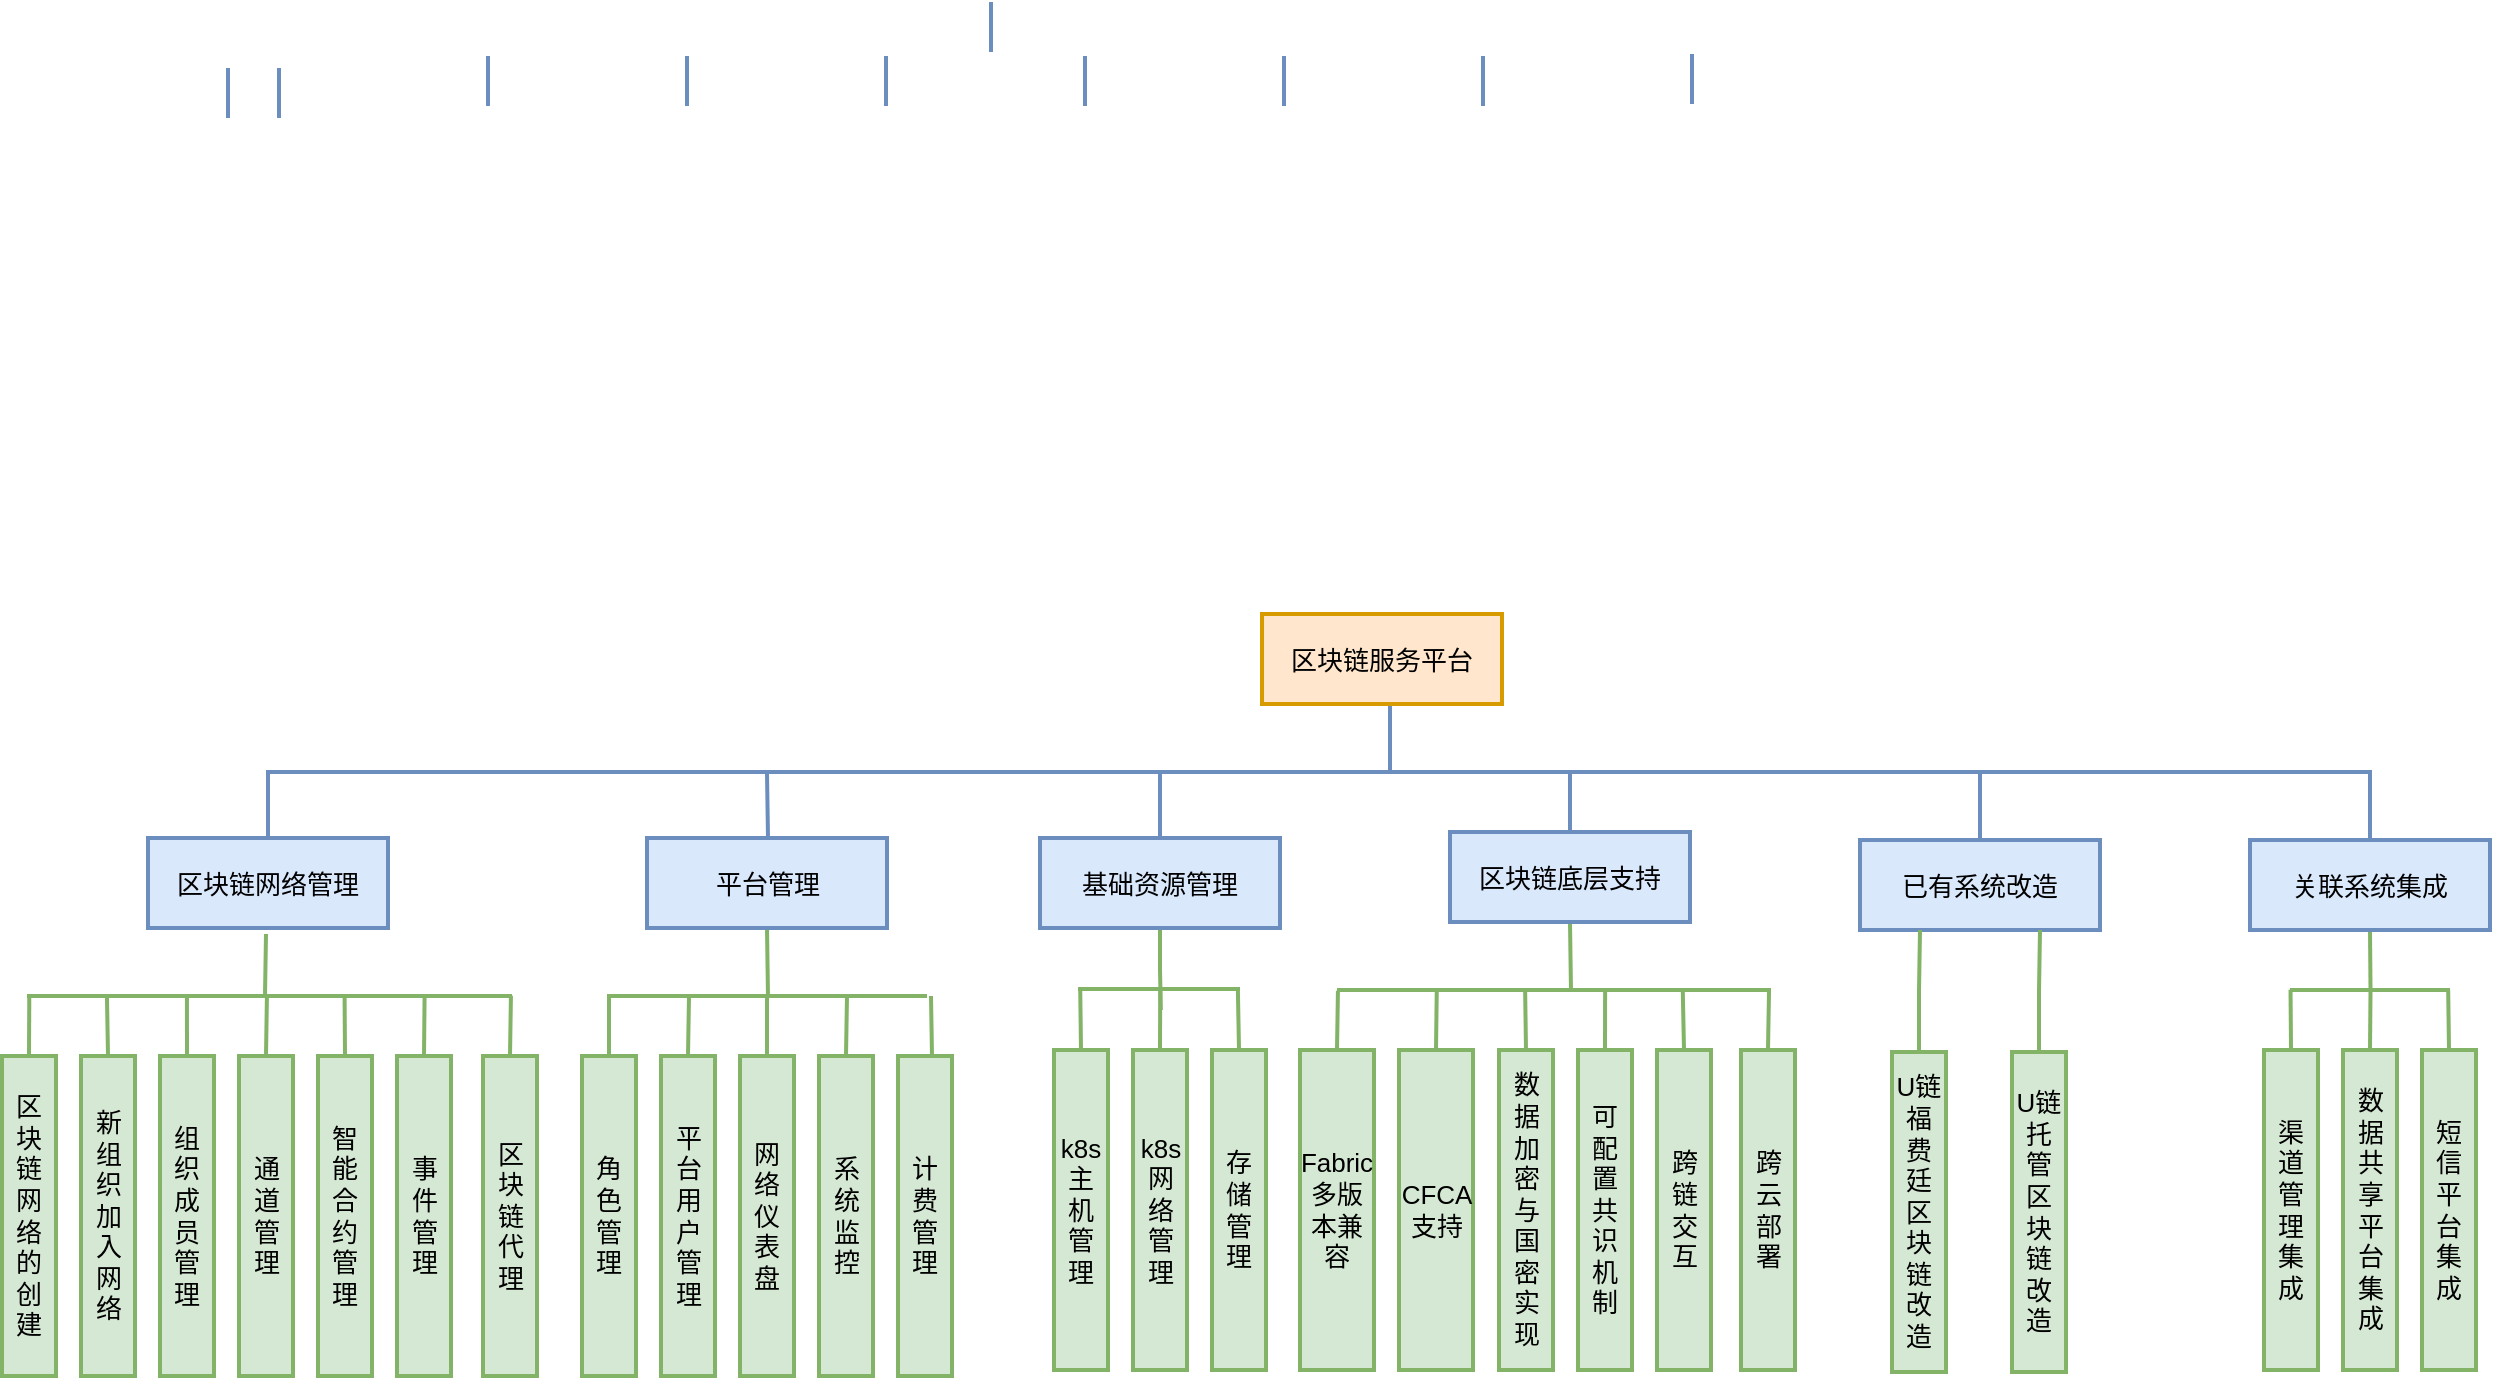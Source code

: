 <mxfile version="12.2.6" type="github" pages="1">
  <diagram id="6IozIT32LXbuVwREie7d" name="Page-1">
    <mxGraphModel dx="932" dy="569" grid="1" gridSize="10" guides="1" tooltips="1" connect="1" arrows="1" fold="1" page="1" pageScale="1" pageWidth="3300" pageHeight="4681" math="0" shadow="0">
      <root>
        <mxCell id="0"/>
        <mxCell id="1" parent="0"/>
        <mxCell id="wY5ASRHFbbLCHAGwUMeS-66" style="edgeStyle=orthogonalEdgeStyle;rounded=0;orthogonalLoop=1;jettySize=auto;html=1;exitX=0.5;exitY=1;exitDx=0;exitDy=0;endArrow=none;endFill=0;strokeWidth=2;fontSize=13;fillColor=#dae8fc;strokeColor=#6c8ebf;" edge="1" parent="1">
          <mxGeometry relative="1" as="geometry">
            <mxPoint x="704" y="440" as="targetPoint"/>
            <mxPoint x="704" y="406" as="sourcePoint"/>
          </mxGeometry>
        </mxCell>
        <mxCell id="jnVJirCMvpuZ7hxpCEFe-1" value="区块链服务平台" style="rounded=0;whiteSpace=wrap;html=1;strokeWidth=2;fillColor=#ffe6cc;strokeColor=#d79b00;fontSize=13;" parent="1" vertex="1">
          <mxGeometry x="640" y="361" width="120" height="45" as="geometry"/>
        </mxCell>
        <mxCell id="jnVJirCMvpuZ7hxpCEFe-11" value="" style="endArrow=none;html=1;strokeWidth=2;fontSize=13;fillColor=#dae8fc;strokeColor=#6c8ebf;" parent="1" edge="1">
          <mxGeometry width="50" height="50" relative="1" as="geometry">
            <mxPoint x="504.5" y="80" as="sourcePoint"/>
            <mxPoint x="504.5" y="55" as="targetPoint"/>
          </mxGeometry>
        </mxCell>
        <mxCell id="jnVJirCMvpuZ7hxpCEFe-12" value="" style="endArrow=none;html=1;strokeWidth=2;fontSize=13;fillColor=#dae8fc;strokeColor=#6c8ebf;" parent="1" edge="1">
          <mxGeometry width="50" height="50" relative="1" as="geometry">
            <mxPoint x="142" y="440" as="sourcePoint"/>
            <mxPoint x="1195" y="440" as="targetPoint"/>
          </mxGeometry>
        </mxCell>
        <mxCell id="jnVJirCMvpuZ7hxpCEFe-15" value="" style="endArrow=none;html=1;strokeWidth=2;fontSize=13;fillColor=#dae8fc;strokeColor=#6c8ebf;" parent="1" edge="1">
          <mxGeometry width="50" height="50" relative="1" as="geometry">
            <mxPoint x="123" y="113" as="sourcePoint"/>
            <mxPoint x="123" y="88" as="targetPoint"/>
          </mxGeometry>
        </mxCell>
        <mxCell id="jnVJirCMvpuZ7hxpCEFe-16" value="" style="endArrow=none;html=1;strokeWidth=2;fontSize=13;fillColor=#dae8fc;strokeColor=#6c8ebf;" parent="1" edge="1">
          <mxGeometry width="50" height="50" relative="1" as="geometry">
            <mxPoint x="855" y="106" as="sourcePoint"/>
            <mxPoint x="855" y="81" as="targetPoint"/>
          </mxGeometry>
        </mxCell>
        <mxCell id="jnVJirCMvpuZ7hxpCEFe-17" value="" style="endArrow=none;html=1;strokeWidth=2;fontSize=13;fillColor=#dae8fc;strokeColor=#6c8ebf;" parent="1" edge="1">
          <mxGeometry width="50" height="50" relative="1" as="geometry">
            <mxPoint x="253" y="107" as="sourcePoint"/>
            <mxPoint x="253" y="82" as="targetPoint"/>
          </mxGeometry>
        </mxCell>
        <mxCell id="jnVJirCMvpuZ7hxpCEFe-18" value="" style="endArrow=none;html=1;strokeWidth=2;fontSize=13;fillColor=#dae8fc;strokeColor=#6c8ebf;" parent="1" edge="1">
          <mxGeometry width="50" height="50" relative="1" as="geometry">
            <mxPoint x="352.5" y="107" as="sourcePoint"/>
            <mxPoint x="352.5" y="82" as="targetPoint"/>
          </mxGeometry>
        </mxCell>
        <mxCell id="jnVJirCMvpuZ7hxpCEFe-19" value="" style="endArrow=none;html=1;strokeWidth=2;fontSize=13;fillColor=#dae8fc;strokeColor=#6c8ebf;" parent="1" edge="1">
          <mxGeometry width="50" height="50" relative="1" as="geometry">
            <mxPoint x="452" y="107" as="sourcePoint"/>
            <mxPoint x="452" y="82" as="targetPoint"/>
          </mxGeometry>
        </mxCell>
        <mxCell id="jnVJirCMvpuZ7hxpCEFe-20" value="" style="endArrow=none;html=1;strokeWidth=2;fontSize=13;fillColor=#dae8fc;strokeColor=#6c8ebf;" parent="1" edge="1">
          <mxGeometry width="50" height="50" relative="1" as="geometry">
            <mxPoint x="551.5" y="107" as="sourcePoint"/>
            <mxPoint x="551.5" y="82" as="targetPoint"/>
          </mxGeometry>
        </mxCell>
        <mxCell id="jnVJirCMvpuZ7hxpCEFe-21" value="" style="endArrow=none;html=1;strokeWidth=2;fontSize=13;fillColor=#dae8fc;strokeColor=#6c8ebf;" parent="1" edge="1">
          <mxGeometry width="50" height="50" relative="1" as="geometry">
            <mxPoint x="651" y="107" as="sourcePoint"/>
            <mxPoint x="651" y="82" as="targetPoint"/>
          </mxGeometry>
        </mxCell>
        <mxCell id="jnVJirCMvpuZ7hxpCEFe-22" value="" style="endArrow=none;html=1;strokeWidth=2;fontSize=13;fillColor=#dae8fc;strokeColor=#6c8ebf;" parent="1" edge="1">
          <mxGeometry width="50" height="50" relative="1" as="geometry">
            <mxPoint x="750.5" y="107" as="sourcePoint"/>
            <mxPoint x="750.5" y="82" as="targetPoint"/>
          </mxGeometry>
        </mxCell>
        <mxCell id="jnVJirCMvpuZ7hxpCEFe-23" value="" style="endArrow=none;html=1;strokeWidth=2;fontSize=13;fillColor=#dae8fc;strokeColor=#6c8ebf;" parent="1" edge="1">
          <mxGeometry width="50" height="50" relative="1" as="geometry">
            <mxPoint x="148.5" y="113" as="sourcePoint"/>
            <mxPoint x="148.5" y="88" as="targetPoint"/>
          </mxGeometry>
        </mxCell>
        <mxCell id="wY5ASRHFbbLCHAGwUMeS-53" value="" style="group" vertex="1" connectable="0" parent="1">
          <mxGeometry x="939" y="474" width="120" height="266" as="geometry"/>
        </mxCell>
        <mxCell id="jnVJirCMvpuZ7hxpCEFe-9" value="已有系统改造" style="rounded=0;whiteSpace=wrap;html=1;strokeWidth=2;fillColor=#dae8fc;strokeColor=#6c8ebf;fontSize=13;" parent="wY5ASRHFbbLCHAGwUMeS-53" vertex="1">
          <mxGeometry width="120" height="45" as="geometry"/>
        </mxCell>
        <mxCell id="wY5ASRHFbbLCHAGwUMeS-41" style="edgeStyle=orthogonalEdgeStyle;rounded=0;orthogonalLoop=1;jettySize=auto;html=1;exitX=0.5;exitY=0;exitDx=0;exitDy=0;entryX=0.25;entryY=1;entryDx=0;entryDy=0;endArrow=none;endFill=0;strokeWidth=2;fontSize=13;fillColor=#d5e8d4;strokeColor=#82b366;" edge="1" parent="wY5ASRHFbbLCHAGwUMeS-53" source="jnVJirCMvpuZ7hxpCEFe-48" target="jnVJirCMvpuZ7hxpCEFe-9">
          <mxGeometry relative="1" as="geometry"/>
        </mxCell>
        <mxCell id="jnVJirCMvpuZ7hxpCEFe-48" value="U链福费廷区块链改造" style="rounded=0;whiteSpace=wrap;html=1;strokeWidth=2;fontSize=13;fillColor=#d5e8d4;strokeColor=#82b366;" parent="wY5ASRHFbbLCHAGwUMeS-53" vertex="1">
          <mxGeometry x="16" y="106" width="27" height="160" as="geometry"/>
        </mxCell>
        <mxCell id="wY5ASRHFbbLCHAGwUMeS-42" style="edgeStyle=orthogonalEdgeStyle;rounded=0;orthogonalLoop=1;jettySize=auto;html=1;exitX=0.5;exitY=0;exitDx=0;exitDy=0;entryX=0.75;entryY=1;entryDx=0;entryDy=0;endArrow=none;endFill=0;strokeWidth=2;fontSize=13;fillColor=#d5e8d4;strokeColor=#82b366;" edge="1" parent="wY5ASRHFbbLCHAGwUMeS-53" source="jnVJirCMvpuZ7hxpCEFe-51" target="jnVJirCMvpuZ7hxpCEFe-9">
          <mxGeometry relative="1" as="geometry"/>
        </mxCell>
        <mxCell id="jnVJirCMvpuZ7hxpCEFe-51" value="U链托管区块链&lt;br&gt;改造" style="rounded=0;whiteSpace=wrap;html=1;strokeWidth=2;fontSize=13;fillColor=#d5e8d4;strokeColor=#82b366;" parent="wY5ASRHFbbLCHAGwUMeS-53" vertex="1">
          <mxGeometry x="76" y="106" width="27" height="160" as="geometry"/>
        </mxCell>
        <mxCell id="wY5ASRHFbbLCHAGwUMeS-58" style="edgeStyle=orthogonalEdgeStyle;rounded=0;orthogonalLoop=1;jettySize=auto;html=1;exitX=0.5;exitY=0;exitDx=0;exitDy=0;endArrow=none;endFill=0;strokeWidth=2;fontSize=13;fillColor=#dae8fc;strokeColor=#6c8ebf;" edge="1" parent="1" source="jnVJirCMvpuZ7hxpCEFe-4">
          <mxGeometry relative="1" as="geometry">
            <mxPoint x="143" y="440" as="targetPoint"/>
          </mxGeometry>
        </mxCell>
        <mxCell id="jnVJirCMvpuZ7hxpCEFe-4" value="区块链网络管理" style="rounded=0;whiteSpace=wrap;html=1;strokeWidth=2;fillColor=#dae8fc;strokeColor=#6c8ebf;fontSize=13;" parent="1" vertex="1">
          <mxGeometry x="83" y="473" width="120" height="45" as="geometry"/>
        </mxCell>
        <mxCell id="wY5ASRHFbbLCHAGwUMeS-20" style="edgeStyle=orthogonalEdgeStyle;rounded=0;orthogonalLoop=1;jettySize=auto;html=1;exitX=0.5;exitY=0;exitDx=0;exitDy=0;endArrow=none;endFill=0;strokeWidth=2;fontSize=13;fillColor=#d5e8d4;strokeColor=#82b366;" edge="1" parent="1" source="jnVJirCMvpuZ7hxpCEFe-35">
          <mxGeometry relative="1" as="geometry">
            <mxPoint x="221.294" y="551.824" as="targetPoint"/>
          </mxGeometry>
        </mxCell>
        <mxCell id="jnVJirCMvpuZ7hxpCEFe-35" value="事件管理" style="rounded=0;whiteSpace=wrap;html=1;strokeWidth=2;fontSize=13;fillColor=#d5e8d4;strokeColor=#82b366;" parent="1" vertex="1">
          <mxGeometry x="207.5" y="582" width="27" height="160" as="geometry"/>
        </mxCell>
        <mxCell id="wY5ASRHFbbLCHAGwUMeS-19" style="edgeStyle=orthogonalEdgeStyle;rounded=0;orthogonalLoop=1;jettySize=auto;html=1;exitX=0.5;exitY=0;exitDx=0;exitDy=0;endArrow=none;endFill=0;strokeWidth=2;fontSize=13;fillColor=#d5e8d4;strokeColor=#82b366;" edge="1" parent="1" source="jnVJirCMvpuZ7hxpCEFe-36">
          <mxGeometry relative="1" as="geometry">
            <mxPoint x="181.294" y="551.824" as="targetPoint"/>
          </mxGeometry>
        </mxCell>
        <mxCell id="jnVJirCMvpuZ7hxpCEFe-36" value="智能合约管理" style="rounded=0;whiteSpace=wrap;html=1;strokeWidth=2;fontSize=13;fillColor=#d5e8d4;strokeColor=#82b366;" parent="1" vertex="1">
          <mxGeometry x="168" y="582" width="27" height="160" as="geometry"/>
        </mxCell>
        <mxCell id="wY5ASRHFbbLCHAGwUMeS-18" style="edgeStyle=orthogonalEdgeStyle;rounded=0;orthogonalLoop=1;jettySize=auto;html=1;exitX=0.5;exitY=0;exitDx=0;exitDy=0;endArrow=none;endFill=0;strokeWidth=2;fontSize=13;fillColor=#d5e8d4;strokeColor=#82b366;" edge="1" parent="1" source="jnVJirCMvpuZ7hxpCEFe-37">
          <mxGeometry relative="1" as="geometry">
            <mxPoint x="142.471" y="551.824" as="targetPoint"/>
          </mxGeometry>
        </mxCell>
        <mxCell id="jnVJirCMvpuZ7hxpCEFe-37" value="通道管理" style="rounded=0;whiteSpace=wrap;html=1;strokeWidth=2;fontSize=13;fillColor=#d5e8d4;strokeColor=#82b366;" parent="1" vertex="1">
          <mxGeometry x="128.5" y="582" width="27" height="160" as="geometry"/>
        </mxCell>
        <mxCell id="wY5ASRHFbbLCHAGwUMeS-17" style="edgeStyle=orthogonalEdgeStyle;rounded=0;orthogonalLoop=1;jettySize=auto;html=1;exitX=0.5;exitY=0;exitDx=0;exitDy=0;endArrow=none;endFill=0;strokeWidth=2;fontSize=13;fillColor=#d5e8d4;strokeColor=#82b366;" edge="1" parent="1" source="jnVJirCMvpuZ7hxpCEFe-38">
          <mxGeometry relative="1" as="geometry">
            <mxPoint x="102.471" y="551.824" as="targetPoint"/>
          </mxGeometry>
        </mxCell>
        <mxCell id="jnVJirCMvpuZ7hxpCEFe-38" value="组织成员管理" style="rounded=0;whiteSpace=wrap;html=1;strokeWidth=2;fontSize=13;fillColor=#d5e8d4;strokeColor=#82b366;" parent="1" vertex="1">
          <mxGeometry x="89" y="582" width="27" height="160" as="geometry"/>
        </mxCell>
        <mxCell id="wY5ASRHFbbLCHAGwUMeS-16" style="edgeStyle=orthogonalEdgeStyle;rounded=0;orthogonalLoop=1;jettySize=auto;html=1;exitX=0.5;exitY=0;exitDx=0;exitDy=0;endArrow=none;endFill=0;strokeWidth=2;fontSize=13;fillColor=#d5e8d4;strokeColor=#82b366;" edge="1" parent="1" source="jnVJirCMvpuZ7hxpCEFe-39">
          <mxGeometry relative="1" as="geometry">
            <mxPoint x="62.471" y="551.824" as="targetPoint"/>
          </mxGeometry>
        </mxCell>
        <mxCell id="jnVJirCMvpuZ7hxpCEFe-39" value="新组织加入网络" style="rounded=0;whiteSpace=wrap;html=1;strokeWidth=2;fontSize=13;fillColor=#d5e8d4;strokeColor=#82b366;" parent="1" vertex="1">
          <mxGeometry x="49.5" y="582" width="27" height="160" as="geometry"/>
        </mxCell>
        <mxCell id="wY5ASRHFbbLCHAGwUMeS-15" style="edgeStyle=orthogonalEdgeStyle;rounded=0;orthogonalLoop=1;jettySize=auto;html=1;exitX=0.5;exitY=0;exitDx=0;exitDy=0;endArrow=none;endFill=0;strokeWidth=2;fontSize=13;fillColor=#d5e8d4;strokeColor=#82b366;" edge="1" parent="1" source="jnVJirCMvpuZ7hxpCEFe-40">
          <mxGeometry relative="1" as="geometry">
            <mxPoint x="23.647" y="551.824" as="targetPoint"/>
          </mxGeometry>
        </mxCell>
        <mxCell id="jnVJirCMvpuZ7hxpCEFe-40" value="区块链网络的创建" style="rounded=0;whiteSpace=wrap;html=1;strokeWidth=2;fontSize=13;fillColor=#d5e8d4;strokeColor=#82b366;" parent="1" vertex="1">
          <mxGeometry x="10" y="582" width="27" height="160" as="geometry"/>
        </mxCell>
        <mxCell id="wY5ASRHFbbLCHAGwUMeS-24" style="edgeStyle=orthogonalEdgeStyle;rounded=0;orthogonalLoop=1;jettySize=auto;html=1;exitX=0.5;exitY=0;exitDx=0;exitDy=0;endArrow=none;endFill=0;strokeWidth=2;fontSize=13;fillColor=#d5e8d4;strokeColor=#82b366;" edge="1" parent="1" source="jnVJirCMvpuZ7hxpCEFe-56">
          <mxGeometry relative="1" as="geometry">
            <mxPoint x="264.471" y="551.824" as="targetPoint"/>
          </mxGeometry>
        </mxCell>
        <mxCell id="jnVJirCMvpuZ7hxpCEFe-56" value="区块链代理" style="rounded=0;whiteSpace=wrap;html=1;strokeWidth=2;fontSize=13;fillColor=#d5e8d4;strokeColor=#82b366;" parent="1" vertex="1">
          <mxGeometry x="250.5" y="582" width="27" height="160" as="geometry"/>
        </mxCell>
        <mxCell id="wY5ASRHFbbLCHAGwUMeS-14" value="" style="endArrow=none;html=1;strokeWidth=2;fontSize=13;fillColor=#d5e8d4;strokeColor=#82b366;" edge="1" parent="1">
          <mxGeometry width="50" height="50" relative="1" as="geometry">
            <mxPoint x="22.5" y="552" as="sourcePoint"/>
            <mxPoint x="265" y="552" as="targetPoint"/>
          </mxGeometry>
        </mxCell>
        <mxCell id="wY5ASRHFbbLCHAGwUMeS-25" style="edgeStyle=orthogonalEdgeStyle;rounded=0;orthogonalLoop=1;jettySize=auto;html=1;endArrow=none;endFill=0;strokeWidth=2;fontSize=13;fillColor=#d5e8d4;strokeColor=#82b366;" edge="1" parent="1">
          <mxGeometry relative="1" as="geometry">
            <mxPoint x="141.5" y="551.588" as="targetPoint"/>
            <mxPoint x="142" y="521" as="sourcePoint"/>
          </mxGeometry>
        </mxCell>
        <mxCell id="wY5ASRHFbbLCHAGwUMeS-56" value="" style="group" vertex="1" connectable="0" parent="1">
          <mxGeometry x="529" y="473" width="120" height="266" as="geometry"/>
        </mxCell>
        <mxCell id="wY5ASRHFbbLCHAGwUMeS-45" style="edgeStyle=orthogonalEdgeStyle;rounded=0;orthogonalLoop=1;jettySize=auto;html=1;exitX=0.5;exitY=1;exitDx=0;exitDy=0;endArrow=none;endFill=0;strokeWidth=2;fontSize=13;fillColor=#d5e8d4;strokeColor=#82b366;" edge="1" parent="wY5ASRHFbbLCHAGwUMeS-56" source="jnVJirCMvpuZ7hxpCEFe-5">
          <mxGeometry relative="1" as="geometry">
            <mxPoint x="60.412" y="86.0" as="targetPoint"/>
          </mxGeometry>
        </mxCell>
        <mxCell id="jnVJirCMvpuZ7hxpCEFe-5" value="基础资源管理" style="rounded=0;whiteSpace=wrap;html=1;strokeWidth=2;fillColor=#dae8fc;strokeColor=#6c8ebf;fontSize=13;" parent="wY5ASRHFbbLCHAGwUMeS-56" vertex="1">
          <mxGeometry width="120" height="45" as="geometry"/>
        </mxCell>
        <mxCell id="wY5ASRHFbbLCHAGwUMeS-23" style="edgeStyle=orthogonalEdgeStyle;rounded=0;orthogonalLoop=1;jettySize=auto;html=1;exitX=0.5;exitY=0;exitDx=0;exitDy=0;endArrow=none;endFill=0;strokeWidth=2;fontSize=13;fillColor=#d5e8d4;strokeColor=#82b366;" edge="1" parent="wY5ASRHFbbLCHAGwUMeS-56" source="jnVJirCMvpuZ7hxpCEFe-32">
          <mxGeometry relative="1" as="geometry">
            <mxPoint x="98.941" y="75.824" as="targetPoint"/>
          </mxGeometry>
        </mxCell>
        <mxCell id="jnVJirCMvpuZ7hxpCEFe-32" value="存储管理" style="rounded=0;whiteSpace=wrap;html=1;strokeWidth=2;fontSize=13;fillColor=#d5e8d4;strokeColor=#82b366;" parent="wY5ASRHFbbLCHAGwUMeS-56" vertex="1">
          <mxGeometry x="86" y="106" width="27" height="160" as="geometry"/>
        </mxCell>
        <mxCell id="wY5ASRHFbbLCHAGwUMeS-22" style="edgeStyle=orthogonalEdgeStyle;rounded=0;orthogonalLoop=1;jettySize=auto;html=1;exitX=0.5;exitY=0;exitDx=0;exitDy=0;endArrow=none;endFill=0;strokeWidth=2;fontSize=13;fillColor=#d5e8d4;strokeColor=#82b366;" edge="1" parent="wY5ASRHFbbLCHAGwUMeS-56" source="jnVJirCMvpuZ7hxpCEFe-33">
          <mxGeometry relative="1" as="geometry">
            <mxPoint x="60.118" y="75.824" as="targetPoint"/>
          </mxGeometry>
        </mxCell>
        <mxCell id="jnVJirCMvpuZ7hxpCEFe-33" value="k8s网络管理" style="rounded=0;whiteSpace=wrap;html=1;strokeWidth=2;fontSize=13;fillColor=#d5e8d4;strokeColor=#82b366;" parent="wY5ASRHFbbLCHAGwUMeS-56" vertex="1">
          <mxGeometry x="46.5" y="106" width="27" height="160" as="geometry"/>
        </mxCell>
        <mxCell id="wY5ASRHFbbLCHAGwUMeS-21" style="edgeStyle=orthogonalEdgeStyle;rounded=0;orthogonalLoop=1;jettySize=auto;html=1;exitX=0.5;exitY=0;exitDx=0;exitDy=0;endArrow=none;endFill=0;strokeWidth=2;fontSize=13;fillColor=#d5e8d4;strokeColor=#82b366;" edge="1" parent="wY5ASRHFbbLCHAGwUMeS-56" source="jnVJirCMvpuZ7hxpCEFe-34">
          <mxGeometry relative="1" as="geometry">
            <mxPoint x="20.118" y="75.824" as="targetPoint"/>
          </mxGeometry>
        </mxCell>
        <mxCell id="jnVJirCMvpuZ7hxpCEFe-34" value="k8s主机管理" style="rounded=0;whiteSpace=wrap;html=1;strokeWidth=2;fontSize=13;fillColor=#d5e8d4;strokeColor=#82b366;" parent="wY5ASRHFbbLCHAGwUMeS-56" vertex="1">
          <mxGeometry x="7" y="106" width="27" height="160" as="geometry"/>
        </mxCell>
        <mxCell id="wY5ASRHFbbLCHAGwUMeS-39" value="" style="endArrow=none;html=1;strokeWidth=2;fontSize=13;fillColor=#d5e8d4;strokeColor=#82b366;" edge="1" parent="wY5ASRHFbbLCHAGwUMeS-56">
          <mxGeometry width="50" height="50" relative="1" as="geometry">
            <mxPoint x="19" y="75.5" as="sourcePoint"/>
            <mxPoint x="100" y="75.5" as="targetPoint"/>
          </mxGeometry>
        </mxCell>
        <mxCell id="wY5ASRHFbbLCHAGwUMeS-11" style="edgeStyle=orthogonalEdgeStyle;rounded=0;orthogonalLoop=1;jettySize=auto;html=1;exitX=0.5;exitY=1;exitDx=0;exitDy=0;endArrow=none;endFill=0;strokeWidth=2;fontSize=13;fillColor=#d5e8d4;strokeColor=#82b366;" edge="1" parent="1" source="jnVJirCMvpuZ7hxpCEFe-6">
          <mxGeometry relative="1" as="geometry">
            <mxPoint x="1194.265" y="548.824" as="targetPoint"/>
          </mxGeometry>
        </mxCell>
        <mxCell id="wY5ASRHFbbLCHAGwUMeS-65" style="edgeStyle=orthogonalEdgeStyle;rounded=0;orthogonalLoop=1;jettySize=auto;html=1;exitX=0.5;exitY=0;exitDx=0;exitDy=0;endArrow=none;endFill=0;strokeWidth=2;fontSize=13;fillColor=#dae8fc;strokeColor=#6c8ebf;" edge="1" parent="1" source="jnVJirCMvpuZ7hxpCEFe-6">
          <mxGeometry relative="1" as="geometry">
            <mxPoint x="1194" y="441" as="targetPoint"/>
          </mxGeometry>
        </mxCell>
        <mxCell id="jnVJirCMvpuZ7hxpCEFe-6" value="关联系统集成" style="rounded=0;whiteSpace=wrap;html=1;strokeWidth=2;fillColor=#dae8fc;strokeColor=#6c8ebf;fontSize=13;" parent="1" vertex="1">
          <mxGeometry x="1134" y="474" width="120" height="45" as="geometry"/>
        </mxCell>
        <mxCell id="wY5ASRHFbbLCHAGwUMeS-8" style="edgeStyle=orthogonalEdgeStyle;rounded=0;orthogonalLoop=1;jettySize=auto;html=1;exitX=0.5;exitY=0;exitDx=0;exitDy=0;endArrow=none;endFill=0;strokeWidth=2;fontSize=13;fillColor=#d5e8d4;strokeColor=#82b366;" edge="1" parent="1" source="jnVJirCMvpuZ7hxpCEFe-27">
          <mxGeometry relative="1" as="geometry">
            <mxPoint x="1233.088" y="548.824" as="targetPoint"/>
          </mxGeometry>
        </mxCell>
        <mxCell id="jnVJirCMvpuZ7hxpCEFe-27" value="短信平台集成" style="rounded=0;whiteSpace=wrap;html=1;strokeWidth=2;fontSize=13;fillColor=#d5e8d4;strokeColor=#82b366;" parent="1" vertex="1">
          <mxGeometry x="1220" y="579" width="27" height="160" as="geometry"/>
        </mxCell>
        <mxCell id="wY5ASRHFbbLCHAGwUMeS-7" style="edgeStyle=orthogonalEdgeStyle;rounded=0;orthogonalLoop=1;jettySize=auto;html=1;exitX=0.5;exitY=0;exitDx=0;exitDy=0;endArrow=none;endFill=0;strokeWidth=2;fontSize=13;fillColor=#d5e8d4;strokeColor=#82b366;" edge="1" parent="1" source="jnVJirCMvpuZ7hxpCEFe-28">
          <mxGeometry relative="1" as="geometry">
            <mxPoint x="1194.265" y="548.824" as="targetPoint"/>
          </mxGeometry>
        </mxCell>
        <mxCell id="jnVJirCMvpuZ7hxpCEFe-28" value="数据共享平台集成" style="rounded=0;whiteSpace=wrap;html=1;strokeWidth=2;fontSize=13;fillColor=#d5e8d4;strokeColor=#82b366;" parent="1" vertex="1">
          <mxGeometry x="1180.5" y="579" width="27" height="160" as="geometry"/>
        </mxCell>
        <mxCell id="wY5ASRHFbbLCHAGwUMeS-6" style="edgeStyle=orthogonalEdgeStyle;rounded=0;orthogonalLoop=1;jettySize=auto;html=1;exitX=0.5;exitY=0;exitDx=0;exitDy=0;endArrow=none;endFill=0;strokeWidth=2;fontSize=13;fillColor=#d5e8d4;strokeColor=#82b366;" edge="1" parent="1" source="jnVJirCMvpuZ7hxpCEFe-29">
          <mxGeometry relative="1" as="geometry">
            <mxPoint x="1154.265" y="548.824" as="targetPoint"/>
          </mxGeometry>
        </mxCell>
        <mxCell id="jnVJirCMvpuZ7hxpCEFe-29" value="渠道管理集成" style="rounded=0;whiteSpace=wrap;html=1;strokeWidth=2;fontSize=13;fillColor=#d5e8d4;strokeColor=#82b366;" parent="1" vertex="1">
          <mxGeometry x="1141" y="579" width="27" height="160" as="geometry"/>
        </mxCell>
        <mxCell id="wY5ASRHFbbLCHAGwUMeS-3" value="" style="endArrow=none;html=1;strokeWidth=2;fontSize=13;fillColor=#d5e8d4;strokeColor=#82b366;" edge="1" parent="1">
          <mxGeometry width="50" height="50" relative="1" as="geometry">
            <mxPoint x="1154" y="549" as="sourcePoint"/>
            <mxPoint x="1234" y="549" as="targetPoint"/>
          </mxGeometry>
        </mxCell>
        <mxCell id="wY5ASRHFbbLCHAGwUMeS-49" style="edgeStyle=orthogonalEdgeStyle;rounded=0;orthogonalLoop=1;jettySize=auto;html=1;exitX=0.5;exitY=1;exitDx=0;exitDy=0;endArrow=none;endFill=0;strokeWidth=2;fontSize=13;fillColor=#d5e8d4;strokeColor=#82b366;" edge="1" parent="1">
          <mxGeometry relative="1" as="geometry">
            <mxPoint x="393" y="553" as="targetPoint"/>
            <mxPoint x="392.5" y="518" as="sourcePoint"/>
          </mxGeometry>
        </mxCell>
        <mxCell id="wY5ASRHFbbLCHAGwUMeS-60" style="edgeStyle=orthogonalEdgeStyle;rounded=0;orthogonalLoop=1;jettySize=auto;html=1;exitX=0.5;exitY=0;exitDx=0;exitDy=0;endArrow=none;endFill=0;strokeWidth=2;fontSize=13;fillColor=#dae8fc;strokeColor=#6c8ebf;" edge="1" parent="1">
          <mxGeometry relative="1" as="geometry">
            <mxPoint x="392.5" y="441" as="targetPoint"/>
            <mxPoint x="393" y="473" as="sourcePoint"/>
          </mxGeometry>
        </mxCell>
        <mxCell id="jnVJirCMvpuZ7hxpCEFe-3" value="平台管理" style="rounded=0;whiteSpace=wrap;html=1;strokeWidth=2;fillColor=#dae8fc;strokeColor=#6c8ebf;fontSize=13;" parent="1" vertex="1">
          <mxGeometry x="332.5" y="473" width="120" height="45" as="geometry"/>
        </mxCell>
        <mxCell id="jnVJirCMvpuZ7hxpCEFe-58" style="edgeStyle=orthogonalEdgeStyle;rounded=0;orthogonalLoop=1;jettySize=auto;html=1;exitX=0.5;exitY=0;exitDx=0;exitDy=0;strokeWidth=2;fontSize=13;endArrow=none;endFill=0;fillColor=#d5e8d4;strokeColor=#82b366;" parent="1" edge="1">
          <mxGeometry relative="1" as="geometry">
            <mxPoint x="474.5" y="552" as="targetPoint"/>
            <mxPoint x="475" y="582" as="sourcePoint"/>
          </mxGeometry>
        </mxCell>
        <mxCell id="jnVJirCMvpuZ7hxpCEFe-41" value="计费管理" style="rounded=0;whiteSpace=wrap;html=1;strokeWidth=2;fontSize=13;fillColor=#d5e8d4;strokeColor=#82b366;" parent="1" vertex="1">
          <mxGeometry x="458" y="582" width="27" height="160" as="geometry"/>
        </mxCell>
        <mxCell id="jnVJirCMvpuZ7hxpCEFe-59" style="edgeStyle=orthogonalEdgeStyle;rounded=0;orthogonalLoop=1;jettySize=auto;html=1;exitX=0.5;exitY=0;exitDx=0;exitDy=0;endArrow=none;endFill=0;strokeWidth=2;fontSize=13;fillColor=#d5e8d4;strokeColor=#82b366;" parent="1" source="jnVJirCMvpuZ7hxpCEFe-42" edge="1">
          <mxGeometry relative="1" as="geometry">
            <mxPoint x="432.5" y="552" as="targetPoint"/>
          </mxGeometry>
        </mxCell>
        <mxCell id="jnVJirCMvpuZ7hxpCEFe-42" value="系统监控" style="rounded=0;whiteSpace=wrap;html=1;strokeWidth=2;fontSize=13;fillColor=#d5e8d4;strokeColor=#82b366;" parent="1" vertex="1">
          <mxGeometry x="418.5" y="582" width="27" height="160" as="geometry"/>
        </mxCell>
        <mxCell id="jnVJirCMvpuZ7hxpCEFe-60" style="edgeStyle=orthogonalEdgeStyle;rounded=0;orthogonalLoop=1;jettySize=auto;html=1;exitX=0.5;exitY=0;exitDx=0;exitDy=0;endArrow=none;endFill=0;strokeWidth=2;fontSize=13;fillColor=#d5e8d4;strokeColor=#82b366;" parent="1" source="jnVJirCMvpuZ7hxpCEFe-43" edge="1">
          <mxGeometry relative="1" as="geometry">
            <mxPoint x="392.5" y="552" as="targetPoint"/>
          </mxGeometry>
        </mxCell>
        <mxCell id="jnVJirCMvpuZ7hxpCEFe-43" value="网络仪表盘" style="rounded=0;whiteSpace=wrap;html=1;strokeWidth=2;fontSize=13;fillColor=#d5e8d4;strokeColor=#82b366;" parent="1" vertex="1">
          <mxGeometry x="379" y="582" width="27" height="160" as="geometry"/>
        </mxCell>
        <mxCell id="jnVJirCMvpuZ7hxpCEFe-61" style="edgeStyle=orthogonalEdgeStyle;rounded=0;orthogonalLoop=1;jettySize=auto;html=1;exitX=0.5;exitY=0;exitDx=0;exitDy=0;endArrow=none;endFill=0;strokeWidth=2;fontSize=13;fillColor=#d5e8d4;strokeColor=#82b366;" parent="1" source="jnVJirCMvpuZ7hxpCEFe-44" edge="1">
          <mxGeometry relative="1" as="geometry">
            <mxPoint x="353.5" y="552" as="targetPoint"/>
          </mxGeometry>
        </mxCell>
        <mxCell id="jnVJirCMvpuZ7hxpCEFe-44" value="平台用户管理" style="rounded=0;whiteSpace=wrap;html=1;strokeWidth=2;fontSize=13;fillColor=#d5e8d4;strokeColor=#82b366;" parent="1" vertex="1">
          <mxGeometry x="339.5" y="582" width="27" height="160" as="geometry"/>
        </mxCell>
        <mxCell id="jnVJirCMvpuZ7hxpCEFe-62" style="edgeStyle=orthogonalEdgeStyle;rounded=0;orthogonalLoop=1;jettySize=auto;html=1;exitX=0.5;exitY=0;exitDx=0;exitDy=0;endArrow=none;endFill=0;strokeWidth=2;fontSize=13;fillColor=#d5e8d4;strokeColor=#82b366;" parent="1" source="jnVJirCMvpuZ7hxpCEFe-46" edge="1">
          <mxGeometry relative="1" as="geometry">
            <mxPoint x="313.5" y="552" as="targetPoint"/>
          </mxGeometry>
        </mxCell>
        <mxCell id="jnVJirCMvpuZ7hxpCEFe-46" value="角色管理" style="rounded=0;whiteSpace=wrap;html=1;strokeWidth=2;fontSize=13;fillColor=#d5e8d4;strokeColor=#82b366;" parent="1" vertex="1">
          <mxGeometry x="300" y="582" width="27" height="160" as="geometry"/>
        </mxCell>
        <mxCell id="jnVJirCMvpuZ7hxpCEFe-57" value="" style="endArrow=none;html=1;strokeWidth=2;fontSize=13;fillColor=#d5e8d4;strokeColor=#82b366;" parent="1" edge="1">
          <mxGeometry width="50" height="50" relative="1" as="geometry">
            <mxPoint x="312.5" y="552" as="sourcePoint"/>
            <mxPoint x="472.5" y="552" as="targetPoint"/>
          </mxGeometry>
        </mxCell>
        <mxCell id="wY5ASRHFbbLCHAGwUMeS-63" style="edgeStyle=orthogonalEdgeStyle;rounded=0;orthogonalLoop=1;jettySize=auto;html=1;exitX=0.5;exitY=0;exitDx=0;exitDy=0;endArrow=none;endFill=0;strokeWidth=2;fontSize=13;fillColor=#dae8fc;strokeColor=#6c8ebf;" edge="1" parent="1" source="jnVJirCMvpuZ7hxpCEFe-5">
          <mxGeometry relative="1" as="geometry">
            <mxPoint x="589" y="440" as="targetPoint"/>
          </mxGeometry>
        </mxCell>
        <mxCell id="wY5ASRHFbbLCHAGwUMeS-64" style="edgeStyle=orthogonalEdgeStyle;rounded=0;orthogonalLoop=1;jettySize=auto;html=1;exitX=0.5;exitY=0;exitDx=0;exitDy=0;endArrow=none;endFill=0;strokeWidth=2;fontSize=13;fillColor=#dae8fc;strokeColor=#6c8ebf;" edge="1" parent="1" source="jnVJirCMvpuZ7hxpCEFe-9">
          <mxGeometry relative="1" as="geometry">
            <mxPoint x="999" y="441" as="targetPoint"/>
          </mxGeometry>
        </mxCell>
        <mxCell id="wY5ASRHFbbLCHAGwUMeS-68" style="edgeStyle=orthogonalEdgeStyle;rounded=0;orthogonalLoop=1;jettySize=auto;html=1;exitX=0.5;exitY=1;exitDx=0;exitDy=0;endArrow=none;endFill=0;strokeWidth=2;fontSize=13;fillColor=#d5e8d4;strokeColor=#82b366;" edge="1" parent="1" source="jnVJirCMvpuZ7hxpCEFe-10">
          <mxGeometry relative="1" as="geometry">
            <mxPoint x="794.5" y="550" as="targetPoint"/>
          </mxGeometry>
        </mxCell>
        <mxCell id="wY5ASRHFbbLCHAGwUMeS-69" style="edgeStyle=orthogonalEdgeStyle;rounded=0;orthogonalLoop=1;jettySize=auto;html=1;exitX=0.5;exitY=0;exitDx=0;exitDy=0;endArrow=none;endFill=0;strokeWidth=2;fontSize=13;fillColor=#dae8fc;strokeColor=#6c8ebf;" edge="1" parent="1" source="jnVJirCMvpuZ7hxpCEFe-10">
          <mxGeometry relative="1" as="geometry">
            <mxPoint x="794" y="440" as="targetPoint"/>
          </mxGeometry>
        </mxCell>
        <mxCell id="jnVJirCMvpuZ7hxpCEFe-10" value="区块链底层支持" style="rounded=0;whiteSpace=wrap;html=1;strokeWidth=2;fillColor=#dae8fc;strokeColor=#6c8ebf;fontSize=13;" parent="1" vertex="1">
          <mxGeometry x="734" y="470" width="120" height="45" as="geometry"/>
        </mxCell>
        <mxCell id="wY5ASRHFbbLCHAGwUMeS-44" style="edgeStyle=orthogonalEdgeStyle;rounded=0;orthogonalLoop=1;jettySize=auto;html=1;exitX=0.5;exitY=0;exitDx=0;exitDy=0;endArrow=none;endFill=0;strokeWidth=2;fontSize=13;fillColor=#d5e8d4;strokeColor=#82b366;" edge="1" parent="1" source="jnVJirCMvpuZ7hxpCEFe-47">
          <mxGeometry relative="1" as="geometry">
            <mxPoint x="727.382" y="549.412" as="targetPoint"/>
          </mxGeometry>
        </mxCell>
        <mxCell id="jnVJirCMvpuZ7hxpCEFe-47" value="CFCA支持" style="rounded=0;whiteSpace=wrap;html=1;strokeWidth=2;fontSize=13;fillColor=#d5e8d4;strokeColor=#82b366;" parent="1" vertex="1">
          <mxGeometry x="708.5" y="579" width="37" height="160" as="geometry"/>
        </mxCell>
        <mxCell id="wY5ASRHFbbLCHAGwUMeS-43" style="edgeStyle=orthogonalEdgeStyle;rounded=0;orthogonalLoop=1;jettySize=auto;html=1;exitX=0.5;exitY=0;exitDx=0;exitDy=0;endArrow=none;endFill=0;strokeWidth=2;fontSize=13;fillColor=#d5e8d4;strokeColor=#82b366;" edge="1" parent="1" source="jnVJirCMvpuZ7hxpCEFe-54">
          <mxGeometry relative="1" as="geometry">
            <mxPoint x="677.971" y="549.412" as="targetPoint"/>
          </mxGeometry>
        </mxCell>
        <mxCell id="jnVJirCMvpuZ7hxpCEFe-54" value="Fabric多版本兼容" style="rounded=0;whiteSpace=wrap;html=1;strokeWidth=2;fontSize=13;fillColor=#d5e8d4;strokeColor=#82b366;" parent="1" vertex="1">
          <mxGeometry x="659" y="579" width="37" height="160" as="geometry"/>
        </mxCell>
        <mxCell id="wY5ASRHFbbLCHAGwUMeS-36" style="edgeStyle=orthogonalEdgeStyle;rounded=0;orthogonalLoop=1;jettySize=auto;html=1;exitX=0.5;exitY=0;exitDx=0;exitDy=0;endArrow=none;endFill=0;strokeWidth=2;fontSize=13;fillColor=#d5e8d4;strokeColor=#82b366;" edge="1" parent="1" source="jnVJirCMvpuZ7hxpCEFe-45">
          <mxGeometry relative="1" as="geometry">
            <mxPoint x="850.382" y="548.824" as="targetPoint"/>
          </mxGeometry>
        </mxCell>
        <mxCell id="jnVJirCMvpuZ7hxpCEFe-45" value="跨链交互" style="rounded=0;whiteSpace=wrap;html=1;strokeWidth=2;fontSize=13;fillColor=#d5e8d4;strokeColor=#82b366;" parent="1" vertex="1">
          <mxGeometry x="837.5" y="579" width="27" height="160" as="geometry"/>
        </mxCell>
        <mxCell id="wY5ASRHFbbLCHAGwUMeS-34" style="edgeStyle=orthogonalEdgeStyle;rounded=0;orthogonalLoop=1;jettySize=auto;html=1;exitX=0.5;exitY=0;exitDx=0;exitDy=0;endArrow=none;endFill=0;strokeWidth=2;fontSize=13;fillColor=#d5e8d4;strokeColor=#82b366;" edge="1" parent="1" source="jnVJirCMvpuZ7hxpCEFe-50">
          <mxGeometry relative="1" as="geometry">
            <mxPoint x="771.559" y="548.824" as="targetPoint"/>
          </mxGeometry>
        </mxCell>
        <mxCell id="jnVJirCMvpuZ7hxpCEFe-50" value="数据加密与国密实现" style="rounded=0;whiteSpace=wrap;html=1;strokeWidth=2;fontSize=13;fillColor=#d5e8d4;strokeColor=#82b366;" parent="1" vertex="1">
          <mxGeometry x="758.5" y="579" width="27" height="160" as="geometry"/>
        </mxCell>
        <mxCell id="wY5ASRHFbbLCHAGwUMeS-35" style="edgeStyle=orthogonalEdgeStyle;rounded=0;orthogonalLoop=1;jettySize=auto;html=1;exitX=0.5;exitY=0;exitDx=0;exitDy=0;endArrow=none;endFill=0;strokeWidth=2;fontSize=13;fillColor=#d5e8d4;strokeColor=#82b366;" edge="1" parent="1" source="jnVJirCMvpuZ7hxpCEFe-53">
          <mxGeometry relative="1" as="geometry">
            <mxPoint x="811.559" y="548.824" as="targetPoint"/>
          </mxGeometry>
        </mxCell>
        <mxCell id="jnVJirCMvpuZ7hxpCEFe-53" value="可配置共识机制" style="rounded=0;whiteSpace=wrap;html=1;strokeWidth=2;fontSize=13;fillColor=#d5e8d4;strokeColor=#82b366;" parent="1" vertex="1">
          <mxGeometry x="798" y="579" width="27" height="160" as="geometry"/>
        </mxCell>
        <mxCell id="wY5ASRHFbbLCHAGwUMeS-31" value="" style="endArrow=none;html=1;strokeWidth=2;fontSize=13;fillColor=#d5e8d4;strokeColor=#82b366;" edge="1" parent="1">
          <mxGeometry width="50" height="50" relative="1" as="geometry">
            <mxPoint x="677.5" y="549" as="sourcePoint"/>
            <mxPoint x="894.5" y="549" as="targetPoint"/>
          </mxGeometry>
        </mxCell>
        <mxCell id="wY5ASRHFbbLCHAGwUMeS-67" style="edgeStyle=orthogonalEdgeStyle;rounded=0;orthogonalLoop=1;jettySize=auto;html=1;exitX=0.5;exitY=0;exitDx=0;exitDy=0;endArrow=none;endFill=0;strokeWidth=2;fontSize=13;fillColor=#d5e8d4;strokeColor=#82b366;" edge="1" parent="1" source="jnVJirCMvpuZ7hxpCEFe-24">
          <mxGeometry relative="1" as="geometry">
            <mxPoint x="893.5" y="550" as="targetPoint"/>
          </mxGeometry>
        </mxCell>
        <mxCell id="jnVJirCMvpuZ7hxpCEFe-24" value="跨云部署" style="rounded=0;whiteSpace=wrap;html=1;strokeWidth=2;fontSize=13;fillColor=#d5e8d4;strokeColor=#82b366;" parent="1" vertex="1">
          <mxGeometry x="879.5" y="579" width="27" height="160" as="geometry"/>
        </mxCell>
      </root>
    </mxGraphModel>
  </diagram>
</mxfile>
